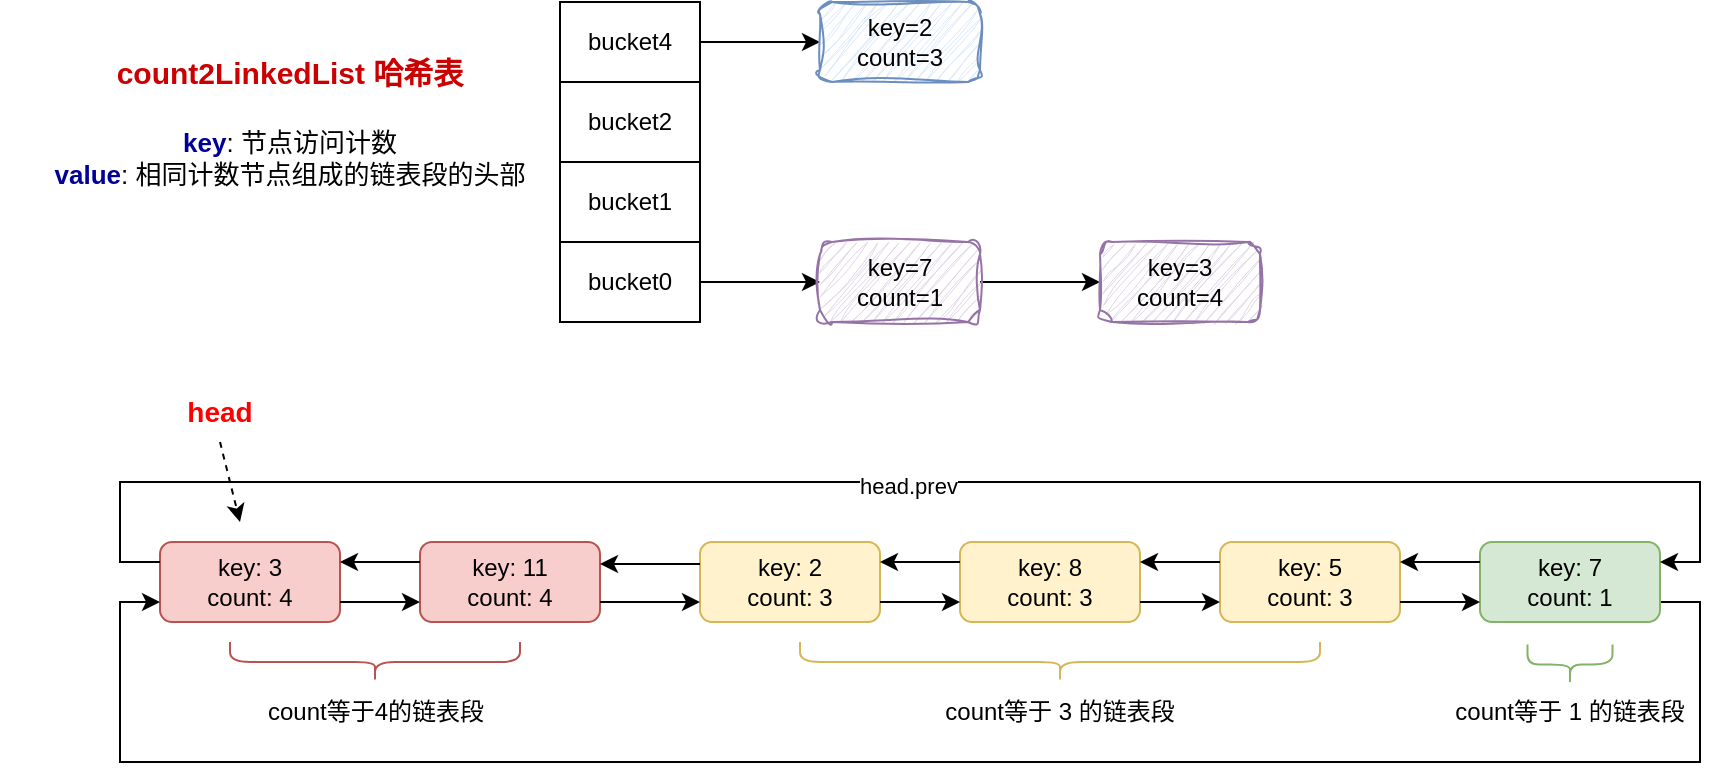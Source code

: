<mxfile version="24.0.7" type="github">
  <diagram name="第 1 页" id="zE9aLh8oL7LbEnzDTzKU">
    <mxGraphModel dx="844" dy="1816" grid="1" gridSize="10" guides="1" tooltips="1" connect="1" arrows="1" fold="1" page="1" pageScale="1" pageWidth="827" pageHeight="1169" math="0" shadow="0">
      <root>
        <mxCell id="0" />
        <mxCell id="1" parent="0" />
        <mxCell id="ZwX-LrS2RoOKR6G2F7I0-1" value="key: 3&lt;div&gt;count: 4&lt;/div&gt;" style="rounded=1;whiteSpace=wrap;html=1;fillColor=#f8cecc;strokeColor=#b85450;" vertex="1" parent="1">
          <mxGeometry x="90" y="240" width="90" height="40" as="geometry" />
        </mxCell>
        <mxCell id="ZwX-LrS2RoOKR6G2F7I0-6" value="key: 11&lt;div&gt;&lt;span style=&quot;background-color: initial;&quot;&gt;count: 4&lt;/span&gt;&lt;/div&gt;" style="rounded=1;whiteSpace=wrap;html=1;fillColor=#f8cecc;strokeColor=#b85450;" vertex="1" parent="1">
          <mxGeometry x="220" y="240" width="90" height="40" as="geometry" />
        </mxCell>
        <mxCell id="ZwX-LrS2RoOKR6G2F7I0-7" value="key: 2&lt;div&gt;count: 3&lt;/div&gt;" style="rounded=1;whiteSpace=wrap;html=1;fillColor=#fff2cc;strokeColor=#d6b656;" vertex="1" parent="1">
          <mxGeometry x="360" y="240" width="90" height="40" as="geometry" />
        </mxCell>
        <mxCell id="ZwX-LrS2RoOKR6G2F7I0-8" value="key: 8&lt;div&gt;count: 3&lt;/div&gt;" style="rounded=1;whiteSpace=wrap;html=1;fillColor=#fff2cc;strokeColor=#d6b656;" vertex="1" parent="1">
          <mxGeometry x="490" y="240" width="90" height="40" as="geometry" />
        </mxCell>
        <mxCell id="ZwX-LrS2RoOKR6G2F7I0-9" value="key: 5&lt;div&gt;count: 3&lt;/div&gt;" style="rounded=1;whiteSpace=wrap;html=1;fillColor=#fff2cc;strokeColor=#d6b656;" vertex="1" parent="1">
          <mxGeometry x="620" y="240" width="90" height="40" as="geometry" />
        </mxCell>
        <mxCell id="ZwX-LrS2RoOKR6G2F7I0-35" style="edgeStyle=orthogonalEdgeStyle;rounded=0;orthogonalLoop=1;jettySize=auto;html=1;exitX=1;exitY=0.75;exitDx=0;exitDy=0;entryX=0;entryY=0.75;entryDx=0;entryDy=0;" edge="1" parent="1" source="ZwX-LrS2RoOKR6G2F7I0-10" target="ZwX-LrS2RoOKR6G2F7I0-1">
          <mxGeometry relative="1" as="geometry">
            <Array as="points">
              <mxPoint x="860" y="270" />
              <mxPoint x="860" y="350" />
              <mxPoint x="70" y="350" />
              <mxPoint x="70" y="270" />
            </Array>
          </mxGeometry>
        </mxCell>
        <mxCell id="ZwX-LrS2RoOKR6G2F7I0-10" value="key: 7&lt;div&gt;count: 1&lt;/div&gt;" style="rounded=1;whiteSpace=wrap;html=1;fillColor=#d5e8d4;strokeColor=#82b366;" vertex="1" parent="1">
          <mxGeometry x="750" y="240" width="90" height="40" as="geometry" />
        </mxCell>
        <mxCell id="ZwX-LrS2RoOKR6G2F7I0-11" value="" style="endArrow=classic;html=1;rounded=0;exitX=0;exitY=0.25;exitDx=0;exitDy=0;entryX=1;entryY=0.25;entryDx=0;entryDy=0;" edge="1" parent="1" source="ZwX-LrS2RoOKR6G2F7I0-6" target="ZwX-LrS2RoOKR6G2F7I0-1">
          <mxGeometry width="50" height="50" relative="1" as="geometry">
            <mxPoint x="250" y="390" as="sourcePoint" />
            <mxPoint x="300" y="340" as="targetPoint" />
          </mxGeometry>
        </mxCell>
        <mxCell id="ZwX-LrS2RoOKR6G2F7I0-12" value="" style="endArrow=classic;html=1;rounded=0;exitX=1;exitY=0.75;exitDx=0;exitDy=0;entryX=0;entryY=0.75;entryDx=0;entryDy=0;" edge="1" parent="1" source="ZwX-LrS2RoOKR6G2F7I0-1" target="ZwX-LrS2RoOKR6G2F7I0-6">
          <mxGeometry width="50" height="50" relative="1" as="geometry">
            <mxPoint x="250" y="410" as="sourcePoint" />
            <mxPoint x="300" y="360" as="targetPoint" />
          </mxGeometry>
        </mxCell>
        <mxCell id="ZwX-LrS2RoOKR6G2F7I0-13" value="" style="endArrow=classic;html=1;rounded=0;entryX=1;entryY=0.75;entryDx=0;entryDy=0;exitX=0;exitY=0.75;exitDx=0;exitDy=0;" edge="1" parent="1">
          <mxGeometry width="50" height="50" relative="1" as="geometry">
            <mxPoint x="360" y="251" as="sourcePoint" />
            <mxPoint x="310" y="251" as="targetPoint" />
          </mxGeometry>
        </mxCell>
        <mxCell id="ZwX-LrS2RoOKR6G2F7I0-14" value="" style="endArrow=classic;html=1;rounded=0;exitX=0;exitY=0.25;exitDx=0;exitDy=0;entryX=1;entryY=0.25;entryDx=0;entryDy=0;" edge="1" parent="1" source="ZwX-LrS2RoOKR6G2F7I0-8" target="ZwX-LrS2RoOKR6G2F7I0-7">
          <mxGeometry width="50" height="50" relative="1" as="geometry">
            <mxPoint x="460" y="380" as="sourcePoint" />
            <mxPoint x="510" y="330" as="targetPoint" />
          </mxGeometry>
        </mxCell>
        <mxCell id="ZwX-LrS2RoOKR6G2F7I0-15" value="" style="endArrow=classic;html=1;rounded=0;exitX=1;exitY=0.75;exitDx=0;exitDy=0;entryX=0;entryY=0.75;entryDx=0;entryDy=0;" edge="1" parent="1" source="ZwX-LrS2RoOKR6G2F7I0-6" target="ZwX-LrS2RoOKR6G2F7I0-7">
          <mxGeometry width="50" height="50" relative="1" as="geometry">
            <mxPoint x="230" y="380" as="sourcePoint" />
            <mxPoint x="280" y="330" as="targetPoint" />
          </mxGeometry>
        </mxCell>
        <mxCell id="ZwX-LrS2RoOKR6G2F7I0-16" value="" style="endArrow=classic;html=1;rounded=0;exitX=1;exitY=0.75;exitDx=0;exitDy=0;entryX=0;entryY=0.75;entryDx=0;entryDy=0;" edge="1" parent="1" source="ZwX-LrS2RoOKR6G2F7I0-7" target="ZwX-LrS2RoOKR6G2F7I0-8">
          <mxGeometry width="50" height="50" relative="1" as="geometry">
            <mxPoint x="480" y="360" as="sourcePoint" />
            <mxPoint x="530" y="310" as="targetPoint" />
          </mxGeometry>
        </mxCell>
        <mxCell id="ZwX-LrS2RoOKR6G2F7I0-17" value="" style="endArrow=classic;html=1;rounded=0;exitX=1;exitY=0.75;exitDx=0;exitDy=0;entryX=0;entryY=0.75;entryDx=0;entryDy=0;" edge="1" parent="1" source="ZwX-LrS2RoOKR6G2F7I0-8" target="ZwX-LrS2RoOKR6G2F7I0-9">
          <mxGeometry width="50" height="50" relative="1" as="geometry">
            <mxPoint x="610" y="370" as="sourcePoint" />
            <mxPoint x="660" y="320" as="targetPoint" />
          </mxGeometry>
        </mxCell>
        <mxCell id="ZwX-LrS2RoOKR6G2F7I0-18" value="" style="endArrow=classic;html=1;rounded=0;exitX=1;exitY=0.75;exitDx=0;exitDy=0;entryX=0;entryY=0.75;entryDx=0;entryDy=0;" edge="1" parent="1" source="ZwX-LrS2RoOKR6G2F7I0-9" target="ZwX-LrS2RoOKR6G2F7I0-10">
          <mxGeometry width="50" height="50" relative="1" as="geometry">
            <mxPoint x="710" y="380" as="sourcePoint" />
            <mxPoint x="760" y="330" as="targetPoint" />
          </mxGeometry>
        </mxCell>
        <mxCell id="ZwX-LrS2RoOKR6G2F7I0-19" value="" style="endArrow=classic;html=1;rounded=0;exitX=0;exitY=0.25;exitDx=0;exitDy=0;entryX=1;entryY=0.25;entryDx=0;entryDy=0;" edge="1" parent="1" source="ZwX-LrS2RoOKR6G2F7I0-9" target="ZwX-LrS2RoOKR6G2F7I0-8">
          <mxGeometry width="50" height="50" relative="1" as="geometry">
            <mxPoint x="660" y="380" as="sourcePoint" />
            <mxPoint x="710" y="330" as="targetPoint" />
          </mxGeometry>
        </mxCell>
        <mxCell id="ZwX-LrS2RoOKR6G2F7I0-20" value="" style="endArrow=classic;html=1;rounded=0;exitX=0;exitY=0.25;exitDx=0;exitDy=0;entryX=1;entryY=0.25;entryDx=0;entryDy=0;" edge="1" parent="1" source="ZwX-LrS2RoOKR6G2F7I0-10" target="ZwX-LrS2RoOKR6G2F7I0-9">
          <mxGeometry width="50" height="50" relative="1" as="geometry">
            <mxPoint x="700" y="410" as="sourcePoint" />
            <mxPoint x="750" y="360" as="targetPoint" />
          </mxGeometry>
        </mxCell>
        <mxCell id="ZwX-LrS2RoOKR6G2F7I0-21" value="" style="endArrow=classic;html=1;rounded=0;dashed=1;" edge="1" parent="1">
          <mxGeometry width="50" height="50" relative="1" as="geometry">
            <mxPoint x="120" y="190" as="sourcePoint" />
            <mxPoint x="130" y="230" as="targetPoint" />
          </mxGeometry>
        </mxCell>
        <mxCell id="ZwX-LrS2RoOKR6G2F7I0-22" value="head" style="text;html=1;align=center;verticalAlign=middle;whiteSpace=wrap;rounded=0;fontSize=14;fontStyle=1;fontColor=#FF0000;" vertex="1" parent="1">
          <mxGeometry x="90" y="160" width="60" height="30" as="geometry" />
        </mxCell>
        <mxCell id="ZwX-LrS2RoOKR6G2F7I0-23" value="" style="shape=curlyBracket;whiteSpace=wrap;html=1;rounded=1;flipH=1;labelPosition=right;verticalLabelPosition=middle;align=left;verticalAlign=middle;size=0.5;rotation=90;fillColor=#fff2cc;strokeColor=#d6b656;" vertex="1" parent="1">
          <mxGeometry x="530" y="170" width="20" height="260" as="geometry" />
        </mxCell>
        <mxCell id="ZwX-LrS2RoOKR6G2F7I0-25" value="" style="shape=curlyBracket;whiteSpace=wrap;html=1;rounded=1;flipH=1;labelPosition=right;verticalLabelPosition=middle;align=left;verticalAlign=middle;size=0.5;rotation=90;fillColor=#f8cecc;strokeColor=#b85450;" vertex="1" parent="1">
          <mxGeometry x="187.5" y="227.5" width="20" height="145" as="geometry" />
        </mxCell>
        <mxCell id="ZwX-LrS2RoOKR6G2F7I0-26" value="" style="shape=curlyBracket;whiteSpace=wrap;html=1;rounded=1;flipH=1;labelPosition=right;verticalLabelPosition=middle;align=left;verticalAlign=middle;size=0.5;rotation=90;fillColor=#d5e8d4;strokeColor=#82b366;" vertex="1" parent="1">
          <mxGeometry x="785" y="280" width="20" height="42.5" as="geometry" />
        </mxCell>
        <mxCell id="ZwX-LrS2RoOKR6G2F7I0-27" value="count等于4的链表段" style="text;html=1;align=center;verticalAlign=middle;whiteSpace=wrap;rounded=0;" vertex="1" parent="1">
          <mxGeometry x="131.5" y="310" width="132" height="30" as="geometry" />
        </mxCell>
        <mxCell id="ZwX-LrS2RoOKR6G2F7I0-28" value="count等于 3 的链表段" style="text;html=1;align=center;verticalAlign=middle;whiteSpace=wrap;rounded=0;" vertex="1" parent="1">
          <mxGeometry x="474" y="310" width="132" height="30" as="geometry" />
        </mxCell>
        <mxCell id="ZwX-LrS2RoOKR6G2F7I0-29" value="count等于 1 的链表段" style="text;html=1;align=center;verticalAlign=middle;whiteSpace=wrap;rounded=0;" vertex="1" parent="1">
          <mxGeometry x="729" y="310" width="132" height="30" as="geometry" />
        </mxCell>
        <mxCell id="ZwX-LrS2RoOKR6G2F7I0-30" value="" style="endArrow=classic;html=1;rounded=0;exitX=0;exitY=0.25;exitDx=0;exitDy=0;edgeStyle=orthogonalEdgeStyle;" edge="1" parent="1" source="ZwX-LrS2RoOKR6G2F7I0-1">
          <mxGeometry width="50" height="50" relative="1" as="geometry">
            <mxPoint x="100" y="390" as="sourcePoint" />
            <mxPoint x="840" y="250" as="targetPoint" />
            <Array as="points">
              <mxPoint x="70" y="250" />
              <mxPoint x="70" y="210" />
              <mxPoint x="860" y="210" />
              <mxPoint x="860" y="250" />
            </Array>
          </mxGeometry>
        </mxCell>
        <mxCell id="ZwX-LrS2RoOKR6G2F7I0-34" value="head.prev" style="edgeLabel;html=1;align=center;verticalAlign=middle;resizable=0;points=[];" vertex="1" connectable="0" parent="ZwX-LrS2RoOKR6G2F7I0-30">
          <mxGeometry x="-0.003" y="-2" relative="1" as="geometry">
            <mxPoint as="offset" />
          </mxGeometry>
        </mxCell>
        <mxCell id="ZwX-LrS2RoOKR6G2F7I0-68" style="edgeStyle=orthogonalEdgeStyle;rounded=0;orthogonalLoop=1;jettySize=auto;html=1;entryX=0;entryY=0.5;entryDx=0;entryDy=0;" edge="1" parent="1" source="ZwX-LrS2RoOKR6G2F7I0-57" target="ZwX-LrS2RoOKR6G2F7I0-65">
          <mxGeometry relative="1" as="geometry" />
        </mxCell>
        <mxCell id="ZwX-LrS2RoOKR6G2F7I0-57" value="bucket4" style="rounded=0;whiteSpace=wrap;html=1;" vertex="1" parent="1">
          <mxGeometry x="290" y="-30" width="70" height="40" as="geometry" />
        </mxCell>
        <mxCell id="ZwX-LrS2RoOKR6G2F7I0-58" value="bucket2" style="rounded=0;whiteSpace=wrap;html=1;" vertex="1" parent="1">
          <mxGeometry x="290" y="10" width="70" height="40" as="geometry" />
        </mxCell>
        <mxCell id="ZwX-LrS2RoOKR6G2F7I0-59" value="bucket1" style="rounded=0;whiteSpace=wrap;html=1;" vertex="1" parent="1">
          <mxGeometry x="290" y="50" width="70" height="40" as="geometry" />
        </mxCell>
        <mxCell id="ZwX-LrS2RoOKR6G2F7I0-62" style="edgeStyle=orthogonalEdgeStyle;rounded=0;orthogonalLoop=1;jettySize=auto;html=1;" edge="1" parent="1" source="ZwX-LrS2RoOKR6G2F7I0-61" target="ZwX-LrS2RoOKR6G2F7I0-64">
          <mxGeometry relative="1" as="geometry">
            <mxPoint x="410" y="110" as="targetPoint" />
          </mxGeometry>
        </mxCell>
        <mxCell id="ZwX-LrS2RoOKR6G2F7I0-61" value="bucket0" style="rounded=0;whiteSpace=wrap;html=1;" vertex="1" parent="1">
          <mxGeometry x="290" y="90" width="70" height="40" as="geometry" />
        </mxCell>
        <mxCell id="ZwX-LrS2RoOKR6G2F7I0-66" style="edgeStyle=orthogonalEdgeStyle;rounded=0;orthogonalLoop=1;jettySize=auto;html=1;entryX=0;entryY=0.5;entryDx=0;entryDy=0;" edge="1" parent="1" source="ZwX-LrS2RoOKR6G2F7I0-64" target="ZwX-LrS2RoOKR6G2F7I0-67">
          <mxGeometry relative="1" as="geometry">
            <mxPoint x="560" y="110" as="targetPoint" />
          </mxGeometry>
        </mxCell>
        <mxCell id="ZwX-LrS2RoOKR6G2F7I0-64" value="&lt;div&gt;key=7&lt;/div&gt;count=1" style="rounded=1;whiteSpace=wrap;html=1;sketch=1;curveFitting=1;jiggle=2;fillColor=#e1d5e7;strokeColor=#9673a6;" vertex="1" parent="1">
          <mxGeometry x="420" y="90" width="80" height="40" as="geometry" />
        </mxCell>
        <mxCell id="ZwX-LrS2RoOKR6G2F7I0-65" value="&lt;div&gt;key=2&lt;/div&gt;count=3" style="rounded=1;whiteSpace=wrap;html=1;fillColor=#dae8fc;strokeColor=#6c8ebf;sketch=1;curveFitting=1;jiggle=2;" vertex="1" parent="1">
          <mxGeometry x="420" y="-30" width="80" height="40" as="geometry" />
        </mxCell>
        <mxCell id="ZwX-LrS2RoOKR6G2F7I0-67" value="&lt;div&gt;key=3&lt;/div&gt;count=4" style="rounded=1;whiteSpace=wrap;html=1;sketch=1;curveFitting=1;jiggle=2;fillColor=#e1d5e7;strokeColor=#9673a6;" vertex="1" parent="1">
          <mxGeometry x="560" y="90" width="80" height="40" as="geometry" />
        </mxCell>
        <mxCell id="ZwX-LrS2RoOKR6G2F7I0-70" value="&lt;div&gt;&lt;font color=&quot;#cc0000&quot;&gt;&lt;span style=&quot;font-size: 15px; font-weight: 700;&quot;&gt;count2LinkedList 哈希表&lt;/span&gt;&lt;br&gt;&lt;/font&gt;&lt;/div&gt;&lt;div&gt;&lt;font color=&quot;#cc0000&quot;&gt;&lt;span style=&quot;font-size: 15px; font-weight: 700;&quot;&gt;&lt;br&gt;&lt;/span&gt;&lt;/font&gt;&lt;/div&gt;&lt;font style=&quot;font-size: 13px;&quot;&gt;&lt;font color=&quot;#000099&quot;&gt;&lt;b&gt;key&lt;/b&gt;&lt;/font&gt;: 节点访问计数&lt;/font&gt;&lt;div style=&quot;font-size: 13px;&quot;&gt;&lt;font style=&quot;font-size: 13px;&quot;&gt;&lt;font color=&quot;#000099&quot;&gt;&lt;b&gt;value&lt;/b&gt;&lt;/font&gt;: 相同计数节点组成的链表段的头部&lt;/font&gt;&lt;/div&gt;" style="text;html=1;align=center;verticalAlign=middle;whiteSpace=wrap;rounded=0;" vertex="1" parent="1">
          <mxGeometry x="10" y="5" width="290" height="50" as="geometry" />
        </mxCell>
      </root>
    </mxGraphModel>
  </diagram>
</mxfile>
